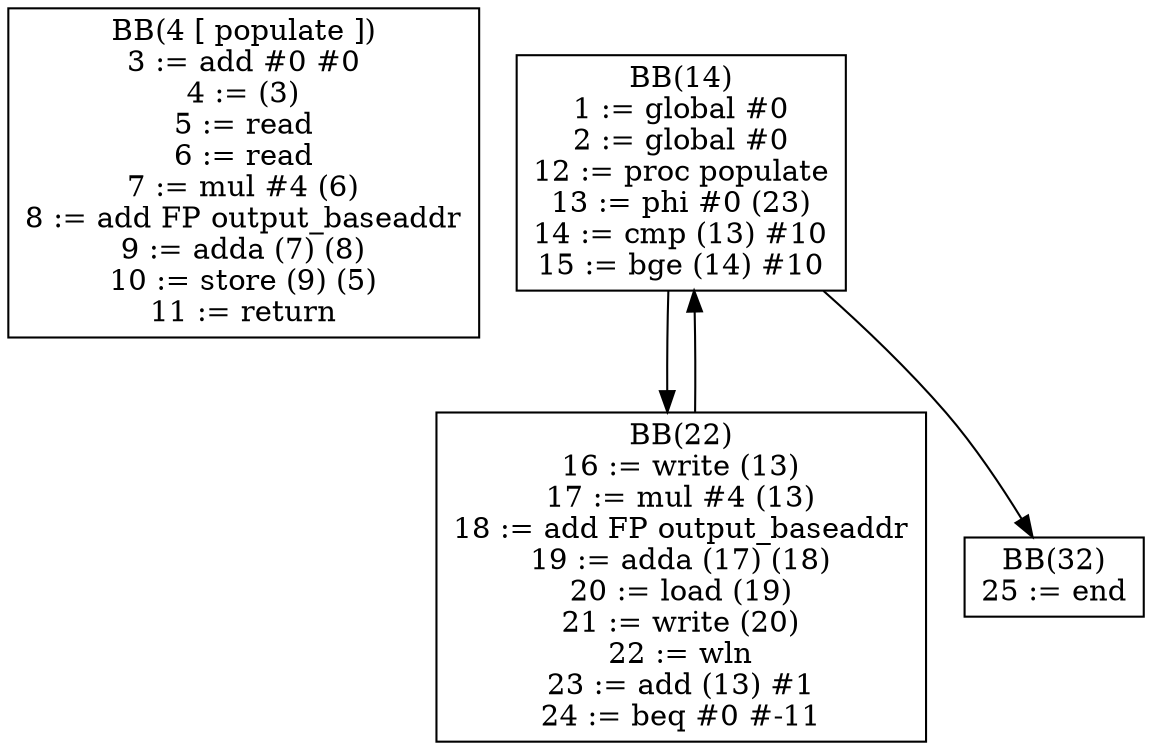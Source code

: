 digraph cfg {
BB4[shape = box, label = "BB(4 [ populate ])\n" + "3 := add #0 #0\n" + "4 := (3)\n" + "5 := read\n" + "6 := read\n" + "7 := mul #4 (6)\n" + "8 := add FP output_baseaddr\n" + "9 := adda (7) (8)\n" + "10 := store (9) (5)\n" + "11 := return\n"];

BB14[shape = box, label = "BB(14)\n" + "1 := global #0\n" + "2 := global #0\n" + "12 := proc populate\n" + "13 := phi #0 (23)\n" + "14 := cmp (13) #10\n" + "15 := bge (14) #10\n"];
BB22[shape = box, label = "BB(22)\n" + "16 := write (13)\n" + "17 := mul #4 (13)\n" + "18 := add FP output_baseaddr\n" + "19 := adda (17) (18)\n" + "20 := load (19)\n" + "21 := write (20)\n" + "22 := wln\n" + "23 := add (13) #1\n" + "24 := beq #0 #-11\n"];
BB32[shape = box, label = "BB(32)\n" + "25 := end\n"];
BB14 -> BB22;
BB14 -> BB32;
BB22 -> BB14;
}
